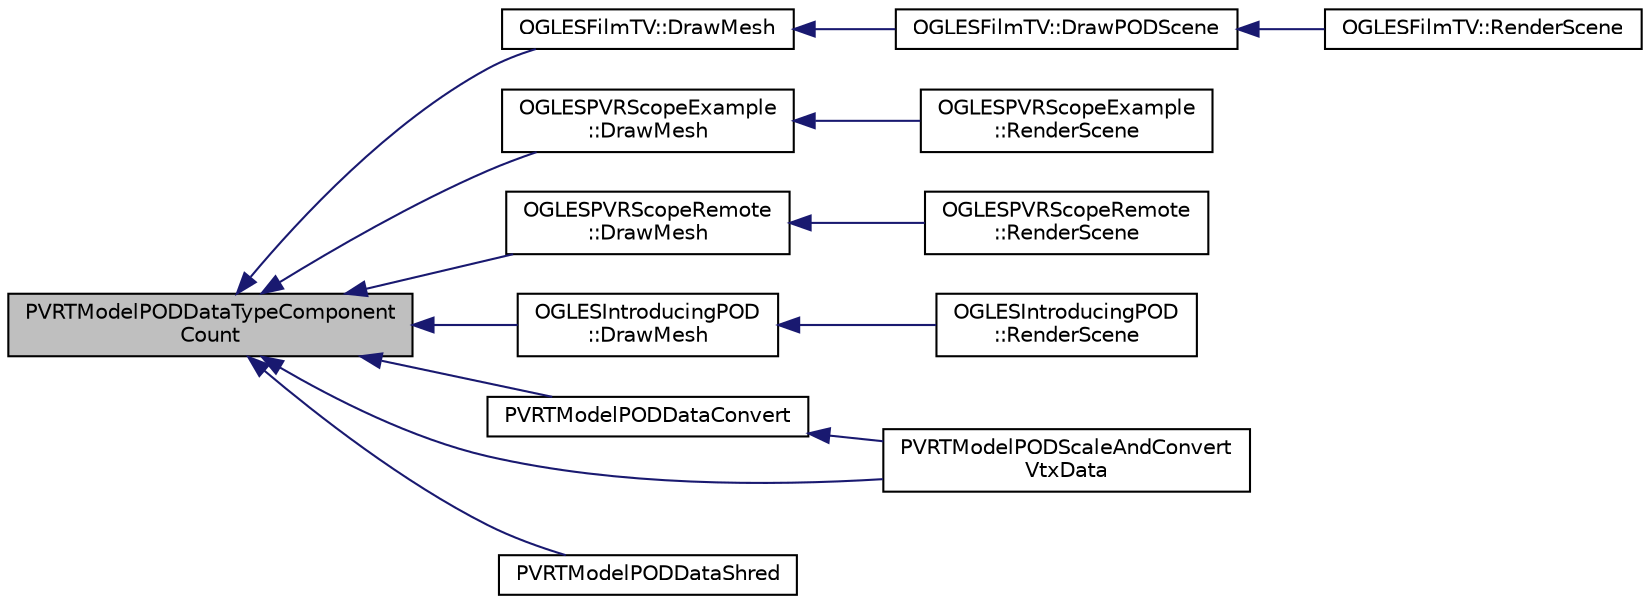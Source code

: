 digraph "PVRTModelPODDataTypeComponentCount"
{
  edge [fontname="Helvetica",fontsize="10",labelfontname="Helvetica",labelfontsize="10"];
  node [fontname="Helvetica",fontsize="10",shape=record];
  rankdir="LR";
  Node1 [label="PVRTModelPODDataTypeComponent\lCount",height=0.2,width=0.4,color="black", fillcolor="grey75", style="filled", fontcolor="black"];
  Node1 -> Node2 [dir="back",color="midnightblue",fontsize="10",style="solid",fontname="Helvetica"];
  Node2 [label="OGLESFilmTV::DrawMesh",height=0.2,width=0.4,color="black", fillcolor="white", style="filled",URL="$class_o_g_l_e_s_film_t_v.html#ae493c864ac11779b3d2643b358ce13b1"];
  Node2 -> Node3 [dir="back",color="midnightblue",fontsize="10",style="solid",fontname="Helvetica"];
  Node3 [label="OGLESFilmTV::DrawPODScene",height=0.2,width=0.4,color="black", fillcolor="white", style="filled",URL="$class_o_g_l_e_s_film_t_v.html#a27203672f453675e4ca051cad2b61387"];
  Node3 -> Node4 [dir="back",color="midnightblue",fontsize="10",style="solid",fontname="Helvetica"];
  Node4 [label="OGLESFilmTV::RenderScene",height=0.2,width=0.4,color="black", fillcolor="white", style="filled",URL="$class_o_g_l_e_s_film_t_v.html#afaa4921be2dc267b7783b3d2d11366f7"];
  Node1 -> Node5 [dir="back",color="midnightblue",fontsize="10",style="solid",fontname="Helvetica"];
  Node5 [label="OGLESPVRScopeExample\l::DrawMesh",height=0.2,width=0.4,color="black", fillcolor="white", style="filled",URL="$class_o_g_l_e_s_p_v_r_scope_example.html#a9bdf8ce4ea8ee24d3f879ac79cf4f4b8"];
  Node5 -> Node6 [dir="back",color="midnightblue",fontsize="10",style="solid",fontname="Helvetica"];
  Node6 [label="OGLESPVRScopeExample\l::RenderScene",height=0.2,width=0.4,color="black", fillcolor="white", style="filled",URL="$class_o_g_l_e_s_p_v_r_scope_example.html#a49fd8cbdfc86bf7d8c8daab7511e7377"];
  Node1 -> Node7 [dir="back",color="midnightblue",fontsize="10",style="solid",fontname="Helvetica"];
  Node7 [label="OGLESPVRScopeRemote\l::DrawMesh",height=0.2,width=0.4,color="black", fillcolor="white", style="filled",URL="$class_o_g_l_e_s_p_v_r_scope_remote.html#a24e076130489a4d9ecb5c299a9cd510a"];
  Node7 -> Node8 [dir="back",color="midnightblue",fontsize="10",style="solid",fontname="Helvetica"];
  Node8 [label="OGLESPVRScopeRemote\l::RenderScene",height=0.2,width=0.4,color="black", fillcolor="white", style="filled",URL="$class_o_g_l_e_s_p_v_r_scope_remote.html#aa5045c43650a2d19542cc42bd1ecc75e"];
  Node1 -> Node9 [dir="back",color="midnightblue",fontsize="10",style="solid",fontname="Helvetica"];
  Node9 [label="OGLESIntroducingPOD\l::DrawMesh",height=0.2,width=0.4,color="black", fillcolor="white", style="filled",URL="$class_o_g_l_e_s_introducing_p_o_d.html#a7afef4ccb5807f12461f19167b713a9d"];
  Node9 -> Node10 [dir="back",color="midnightblue",fontsize="10",style="solid",fontname="Helvetica"];
  Node10 [label="OGLESIntroducingPOD\l::RenderScene",height=0.2,width=0.4,color="black", fillcolor="white", style="filled",URL="$class_o_g_l_e_s_introducing_p_o_d.html#a7eb8b367f70796cc16ca7579dc162c51"];
  Node1 -> Node11 [dir="back",color="midnightblue",fontsize="10",style="solid",fontname="Helvetica"];
  Node11 [label="PVRTModelPODDataConvert",height=0.2,width=0.4,color="black", fillcolor="white", style="filled",URL="$_p_v_r_t_model_p_o_d_8h.html#adfd30b48777182094af212a5c1ebee45"];
  Node11 -> Node12 [dir="back",color="midnightblue",fontsize="10",style="solid",fontname="Helvetica"];
  Node12 [label="PVRTModelPODScaleAndConvert\lVtxData",height=0.2,width=0.4,color="black", fillcolor="white", style="filled",URL="$_p_v_r_t_model_p_o_d_8h.html#af20fe002907f6754694ec5d04ff2237d"];
  Node1 -> Node12 [dir="back",color="midnightblue",fontsize="10",style="solid",fontname="Helvetica"];
  Node1 -> Node13 [dir="back",color="midnightblue",fontsize="10",style="solid",fontname="Helvetica"];
  Node13 [label="PVRTModelPODDataShred",height=0.2,width=0.4,color="black", fillcolor="white", style="filled",URL="$_p_v_r_t_model_p_o_d_8h.html#a4bd5141d2fedb80acc1a906cfe3db121"];
}
